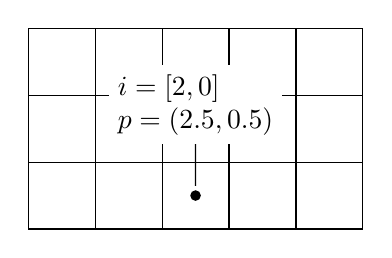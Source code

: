 \begin{tikzpicture}[scale=0.85]
\draw[] (0,0) grid (5,3);
\filldraw (2.5,0.5) circle (2pt) node[] (p) {};
% \filldraw (2.5,0.5) circle (2pt) node[above,yshift=2ex,preaction={fill, white}] (p) {$i=[2,0]$};
\draw[-] ($(p) + (0,1)$) -- node[pos=0, yshift = 2ex,preaction={fill, white}, align=left] {$i=[2,0]$\\ $p = (2.5,0.5$)} (p);
\end{tikzpicture}